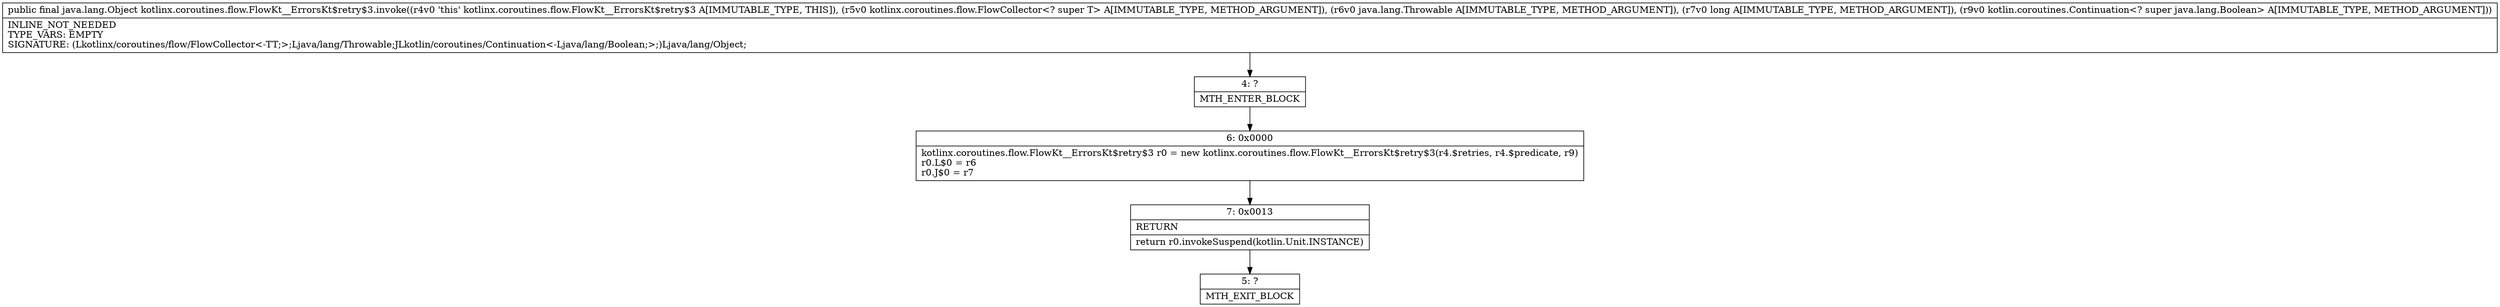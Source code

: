 digraph "CFG forkotlinx.coroutines.flow.FlowKt__ErrorsKt$retry$3.invoke(Lkotlinx\/coroutines\/flow\/FlowCollector;Ljava\/lang\/Throwable;JLkotlin\/coroutines\/Continuation;)Ljava\/lang\/Object;" {
Node_4 [shape=record,label="{4\:\ ?|MTH_ENTER_BLOCK\l}"];
Node_6 [shape=record,label="{6\:\ 0x0000|kotlinx.coroutines.flow.FlowKt__ErrorsKt$retry$3 r0 = new kotlinx.coroutines.flow.FlowKt__ErrorsKt$retry$3(r4.$retries, r4.$predicate, r9)\lr0.L$0 = r6\lr0.J$0 = r7\l}"];
Node_7 [shape=record,label="{7\:\ 0x0013|RETURN\l|return r0.invokeSuspend(kotlin.Unit.INSTANCE)\l}"];
Node_5 [shape=record,label="{5\:\ ?|MTH_EXIT_BLOCK\l}"];
MethodNode[shape=record,label="{public final java.lang.Object kotlinx.coroutines.flow.FlowKt__ErrorsKt$retry$3.invoke((r4v0 'this' kotlinx.coroutines.flow.FlowKt__ErrorsKt$retry$3 A[IMMUTABLE_TYPE, THIS]), (r5v0 kotlinx.coroutines.flow.FlowCollector\<? super T\> A[IMMUTABLE_TYPE, METHOD_ARGUMENT]), (r6v0 java.lang.Throwable A[IMMUTABLE_TYPE, METHOD_ARGUMENT]), (r7v0 long A[IMMUTABLE_TYPE, METHOD_ARGUMENT]), (r9v0 kotlin.coroutines.Continuation\<? super java.lang.Boolean\> A[IMMUTABLE_TYPE, METHOD_ARGUMENT]))  | INLINE_NOT_NEEDED\lTYPE_VARS: EMPTY\lSIGNATURE: (Lkotlinx\/coroutines\/flow\/FlowCollector\<\-TT;\>;Ljava\/lang\/Throwable;JLkotlin\/coroutines\/Continuation\<\-Ljava\/lang\/Boolean;\>;)Ljava\/lang\/Object;\l}"];
MethodNode -> Node_4;Node_4 -> Node_6;
Node_6 -> Node_7;
Node_7 -> Node_5;
}


